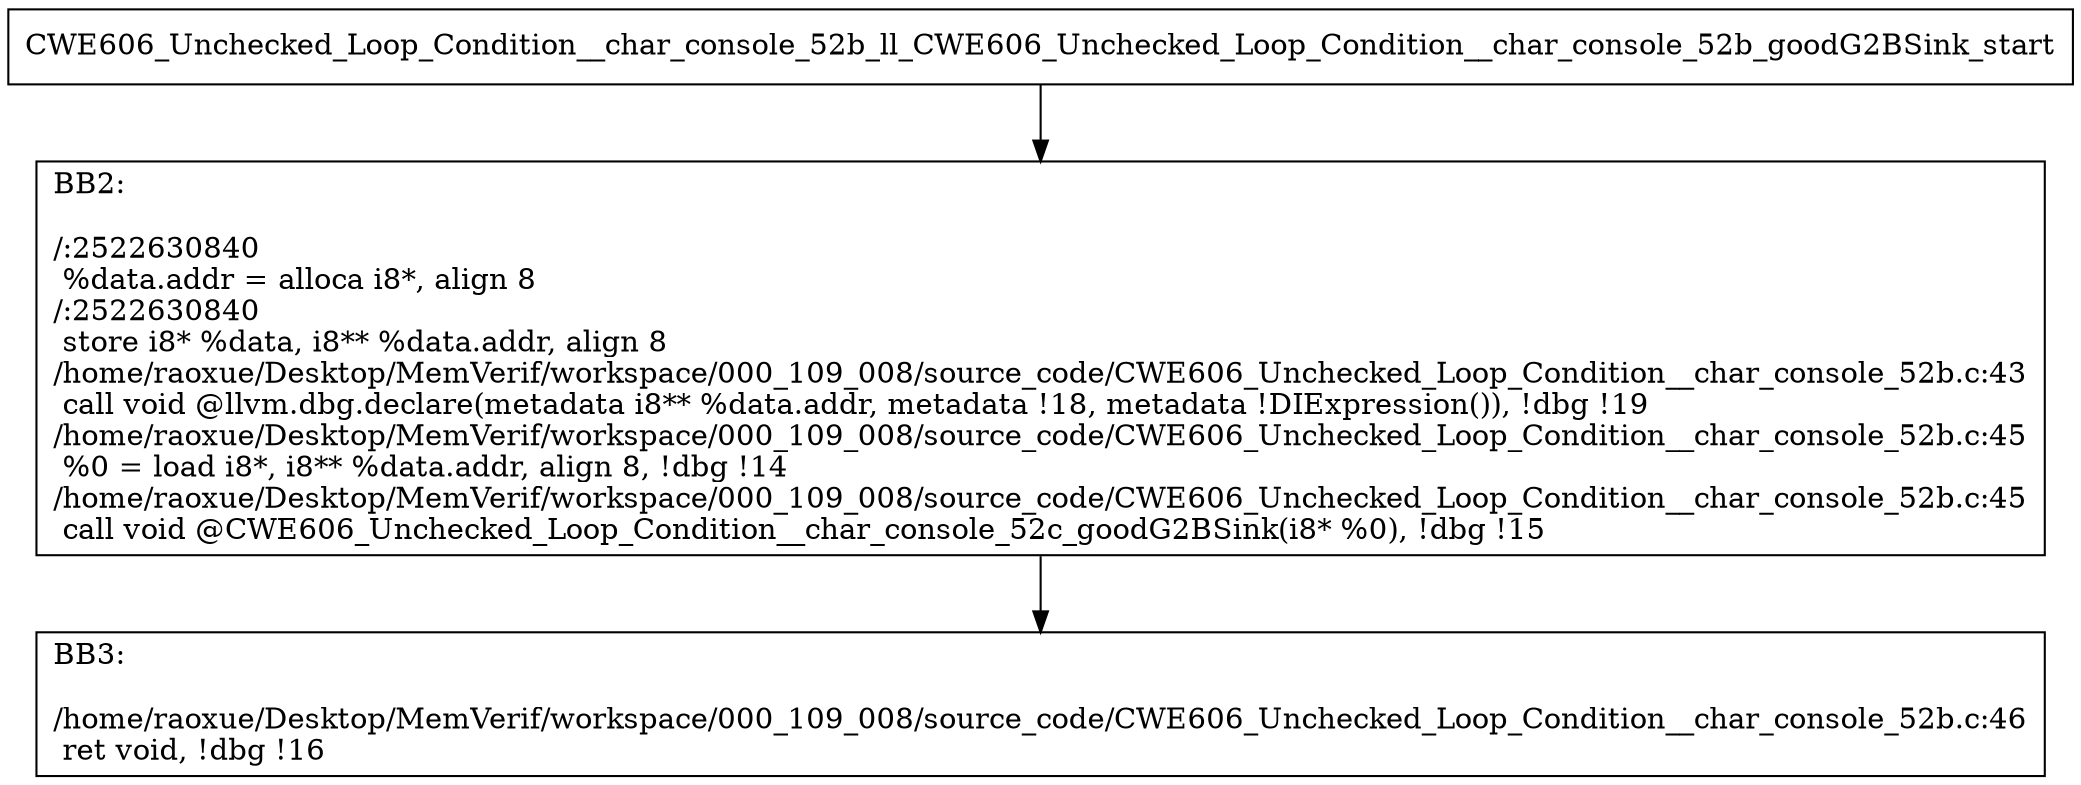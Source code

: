 digraph "CFG for'CWE606_Unchecked_Loop_Condition__char_console_52b_ll_CWE606_Unchecked_Loop_Condition__char_console_52b_goodG2BSink' function" {
	BBCWE606_Unchecked_Loop_Condition__char_console_52b_ll_CWE606_Unchecked_Loop_Condition__char_console_52b_goodG2BSink_start[shape=record,label="{CWE606_Unchecked_Loop_Condition__char_console_52b_ll_CWE606_Unchecked_Loop_Condition__char_console_52b_goodG2BSink_start}"];
	BBCWE606_Unchecked_Loop_Condition__char_console_52b_ll_CWE606_Unchecked_Loop_Condition__char_console_52b_goodG2BSink_start-> CWE606_Unchecked_Loop_Condition__char_console_52b_ll_CWE606_Unchecked_Loop_Condition__char_console_52b_goodG2BSinkBB2;
	CWE606_Unchecked_Loop_Condition__char_console_52b_ll_CWE606_Unchecked_Loop_Condition__char_console_52b_goodG2BSinkBB2 [shape=record, label="{BB2:\l\l/:2522630840\l
  %data.addr = alloca i8*, align 8\l
/:2522630840\l
  store i8* %data, i8** %data.addr, align 8\l
/home/raoxue/Desktop/MemVerif/workspace/000_109_008/source_code/CWE606_Unchecked_Loop_Condition__char_console_52b.c:43\l
  call void @llvm.dbg.declare(metadata i8** %data.addr, metadata !18, metadata !DIExpression()), !dbg !19\l
/home/raoxue/Desktop/MemVerif/workspace/000_109_008/source_code/CWE606_Unchecked_Loop_Condition__char_console_52b.c:45\l
  %0 = load i8*, i8** %data.addr, align 8, !dbg !14\l
/home/raoxue/Desktop/MemVerif/workspace/000_109_008/source_code/CWE606_Unchecked_Loop_Condition__char_console_52b.c:45\l
  call void @CWE606_Unchecked_Loop_Condition__char_console_52c_goodG2BSink(i8* %0), !dbg !15\l
}"];
	CWE606_Unchecked_Loop_Condition__char_console_52b_ll_CWE606_Unchecked_Loop_Condition__char_console_52b_goodG2BSinkBB2-> CWE606_Unchecked_Loop_Condition__char_console_52b_ll_CWE606_Unchecked_Loop_Condition__char_console_52b_goodG2BSinkBB3;
	CWE606_Unchecked_Loop_Condition__char_console_52b_ll_CWE606_Unchecked_Loop_Condition__char_console_52b_goodG2BSinkBB3 [shape=record, label="{BB3:\l\l/home/raoxue/Desktop/MemVerif/workspace/000_109_008/source_code/CWE606_Unchecked_Loop_Condition__char_console_52b.c:46\l
  ret void, !dbg !16\l
}"];
}
